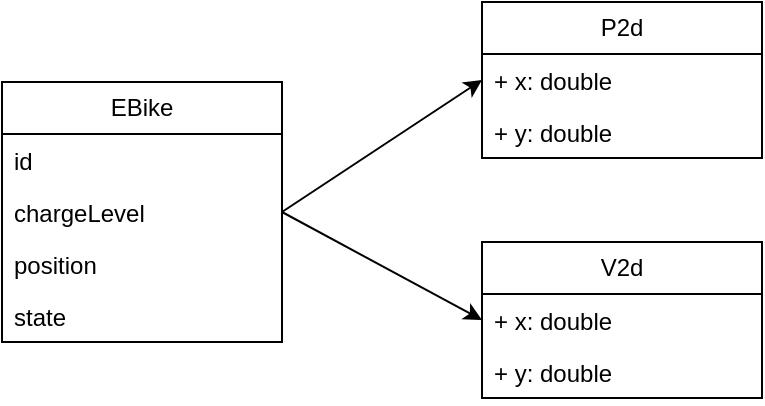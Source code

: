 <mxfile version="25.0.1">
  <diagram name="Pagina-1" id="WZ2mqcB1RKTIuzPf3pxe">
    <mxGraphModel dx="1050" dy="557" grid="1" gridSize="10" guides="1" tooltips="1" connect="1" arrows="1" fold="1" page="1" pageScale="1" pageWidth="827" pageHeight="1169" math="0" shadow="0">
      <root>
        <mxCell id="0" />
        <mxCell id="1" parent="0" />
        <mxCell id="Ya4VybEf0COsutiB6S-4-5" value="EBike" style="swimlane;fontStyle=0;childLayout=stackLayout;horizontal=1;startSize=26;fillColor=none;horizontalStack=0;resizeParent=1;resizeParentMax=0;resizeLast=0;collapsible=1;marginBottom=0;whiteSpace=wrap;html=1;" vertex="1" parent="1">
          <mxGeometry x="80" y="160" width="140" height="130" as="geometry" />
        </mxCell>
        <mxCell id="Ya4VybEf0COsutiB6S-4-6" value="id" style="text;strokeColor=none;fillColor=none;align=left;verticalAlign=top;spacingLeft=4;spacingRight=4;overflow=hidden;rotatable=0;points=[[0,0.5],[1,0.5]];portConstraint=eastwest;whiteSpace=wrap;html=1;" vertex="1" parent="Ya4VybEf0COsutiB6S-4-5">
          <mxGeometry y="26" width="140" height="26" as="geometry" />
        </mxCell>
        <mxCell id="Ya4VybEf0COsutiB6S-4-7" value="chargeLevel" style="text;strokeColor=none;fillColor=none;align=left;verticalAlign=top;spacingLeft=4;spacingRight=4;overflow=hidden;rotatable=0;points=[[0,0.5],[1,0.5]];portConstraint=eastwest;whiteSpace=wrap;html=1;" vertex="1" parent="Ya4VybEf0COsutiB6S-4-5">
          <mxGeometry y="52" width="140" height="26" as="geometry" />
        </mxCell>
        <mxCell id="Ya4VybEf0COsutiB6S-4-8" value="position" style="text;strokeColor=none;fillColor=none;align=left;verticalAlign=top;spacingLeft=4;spacingRight=4;overflow=hidden;rotatable=0;points=[[0,0.5],[1,0.5]];portConstraint=eastwest;whiteSpace=wrap;html=1;" vertex="1" parent="Ya4VybEf0COsutiB6S-4-5">
          <mxGeometry y="78" width="140" height="26" as="geometry" />
        </mxCell>
        <mxCell id="Ya4VybEf0COsutiB6S-4-9" value="state" style="text;strokeColor=none;fillColor=none;align=left;verticalAlign=top;spacingLeft=4;spacingRight=4;overflow=hidden;rotatable=0;points=[[0,0.5],[1,0.5]];portConstraint=eastwest;whiteSpace=wrap;html=1;" vertex="1" parent="Ya4VybEf0COsutiB6S-4-5">
          <mxGeometry y="104" width="140" height="26" as="geometry" />
        </mxCell>
        <mxCell id="Ya4VybEf0COsutiB6S-4-10" value="P2d" style="swimlane;fontStyle=0;childLayout=stackLayout;horizontal=1;startSize=26;fillColor=none;horizontalStack=0;resizeParent=1;resizeParentMax=0;resizeLast=0;collapsible=1;marginBottom=0;whiteSpace=wrap;html=1;" vertex="1" parent="1">
          <mxGeometry x="320" y="120" width="140" height="78" as="geometry" />
        </mxCell>
        <mxCell id="Ya4VybEf0COsutiB6S-4-11" value="+ x: double" style="text;strokeColor=none;fillColor=none;align=left;verticalAlign=top;spacingLeft=4;spacingRight=4;overflow=hidden;rotatable=0;points=[[0,0.5],[1,0.5]];portConstraint=eastwest;whiteSpace=wrap;html=1;" vertex="1" parent="Ya4VybEf0COsutiB6S-4-10">
          <mxGeometry y="26" width="140" height="26" as="geometry" />
        </mxCell>
        <mxCell id="Ya4VybEf0COsutiB6S-4-12" value="+ y: double" style="text;strokeColor=none;fillColor=none;align=left;verticalAlign=top;spacingLeft=4;spacingRight=4;overflow=hidden;rotatable=0;points=[[0,0.5],[1,0.5]];portConstraint=eastwest;whiteSpace=wrap;html=1;" vertex="1" parent="Ya4VybEf0COsutiB6S-4-10">
          <mxGeometry y="52" width="140" height="26" as="geometry" />
        </mxCell>
        <mxCell id="Ya4VybEf0COsutiB6S-4-14" value="V2d" style="swimlane;fontStyle=0;childLayout=stackLayout;horizontal=1;startSize=26;fillColor=none;horizontalStack=0;resizeParent=1;resizeParentMax=0;resizeLast=0;collapsible=1;marginBottom=0;whiteSpace=wrap;html=1;" vertex="1" parent="1">
          <mxGeometry x="320" y="240" width="140" height="78" as="geometry" />
        </mxCell>
        <mxCell id="Ya4VybEf0COsutiB6S-4-15" value="+ x: double" style="text;strokeColor=none;fillColor=none;align=left;verticalAlign=top;spacingLeft=4;spacingRight=4;overflow=hidden;rotatable=0;points=[[0,0.5],[1,0.5]];portConstraint=eastwest;whiteSpace=wrap;html=1;" vertex="1" parent="Ya4VybEf0COsutiB6S-4-14">
          <mxGeometry y="26" width="140" height="26" as="geometry" />
        </mxCell>
        <mxCell id="Ya4VybEf0COsutiB6S-4-16" value="+ y: double" style="text;strokeColor=none;fillColor=none;align=left;verticalAlign=top;spacingLeft=4;spacingRight=4;overflow=hidden;rotatable=0;points=[[0,0.5],[1,0.5]];portConstraint=eastwest;whiteSpace=wrap;html=1;" vertex="1" parent="Ya4VybEf0COsutiB6S-4-14">
          <mxGeometry y="52" width="140" height="26" as="geometry" />
        </mxCell>
        <mxCell id="Ya4VybEf0COsutiB6S-4-17" style="rounded=0;orthogonalLoop=1;jettySize=auto;html=1;exitX=1;exitY=0.5;exitDx=0;exitDy=0;entryX=0;entryY=0.5;entryDx=0;entryDy=0;" edge="1" parent="1" source="Ya4VybEf0COsutiB6S-4-7" target="Ya4VybEf0COsutiB6S-4-11">
          <mxGeometry relative="1" as="geometry" />
        </mxCell>
        <mxCell id="Ya4VybEf0COsutiB6S-4-18" style="rounded=0;orthogonalLoop=1;jettySize=auto;html=1;exitX=1;exitY=0.5;exitDx=0;exitDy=0;entryX=0;entryY=0.5;entryDx=0;entryDy=0;" edge="1" parent="1" source="Ya4VybEf0COsutiB6S-4-7" target="Ya4VybEf0COsutiB6S-4-15">
          <mxGeometry relative="1" as="geometry" />
        </mxCell>
      </root>
    </mxGraphModel>
  </diagram>
</mxfile>
